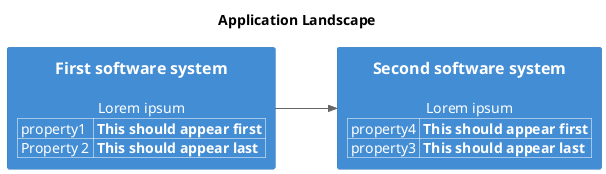 @startuml
set separator none
!ENABLE_ALL_PLANT_ELEMENTS = 1
left to right direction
title Application Landscape
!include <C4/C4>
!include <C4/C4_Context>
!include <C4/C4_Container>
WithoutPropertyHeader()
AddProperty("property1","This should appear first")
AddProperty("Property 2","This should appear last")
Container($alias="SoftwareSystem_A", $label="First software system", $techn="", $descr="Lorem ipsum", $sprite="", $tags="", $link="", $baseShape="rectangle")
WithoutPropertyHeader()
AddProperty("property4","This should appear first")
AddProperty("property3","This should appear last")
Container($alias="SoftwareSystem_B", $label="Second software system", $techn="", $descr="Lorem ipsum", $sprite="", $tags="", $link="", $baseShape="rectangle")
Rel($from="SoftwareSystem_A", $to="SoftwareSystem_B", $label="", $techn="", $descr="", $sprite="", $tags="", $link="")
hide stereotypes
@enduml
